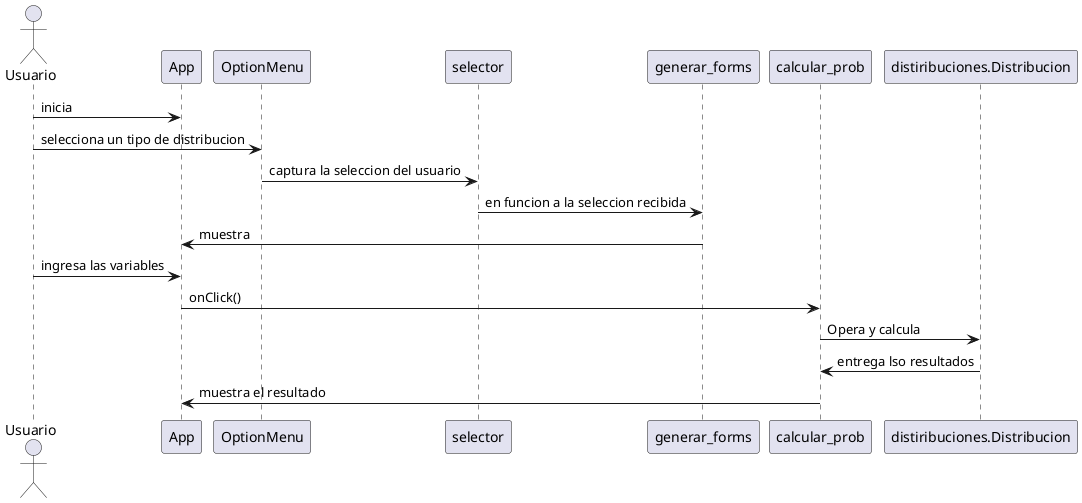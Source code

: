 @startuml diagrama secuencia
actor Usuario


Usuario -> App:inicia
Usuario -> OptionMenu: selecciona un tipo de distribucion
OptionMenu-> selector:captura la seleccion del usuario
selector -> generar_forms:en funcion a la seleccion recibida
generar_forms -> App:muestra
Usuario -> App:ingresa las variables
App -> calcular_prob:onClick()
calcular_prob -> distiribuciones.Distribucion:Opera y calcula
distiribuciones.Distribucion->calcular_prob:entrega lso resultados
calcular_prob->App:muestra el resultado

@enduml
@startuml diagrama to be
actor Usuario


Usuario -> App:inicia
Usuario -> OptionMenu: selecciona un tipo de distribucion
OptionMenu-> selector:captura la seleccion del usuario
selector->App:Notifica el tipo de distribucion
App->distiribuciones.Distribucion: inicializa el tipo de distribucion
selector -> generar_forms:en funcion a la seleccion recibida
generar_forms -> App:muestra
Usuario -> App:ingresa las variables
App -> calcular_prob:onClick()
calcular_prob -> distiribuciones.Distribucion:Opera y calcula
distiribuciones.Distribucion->calcular_prob:entrega lso resultados
calcular_prob->App:muestra el resultado

@enduml
